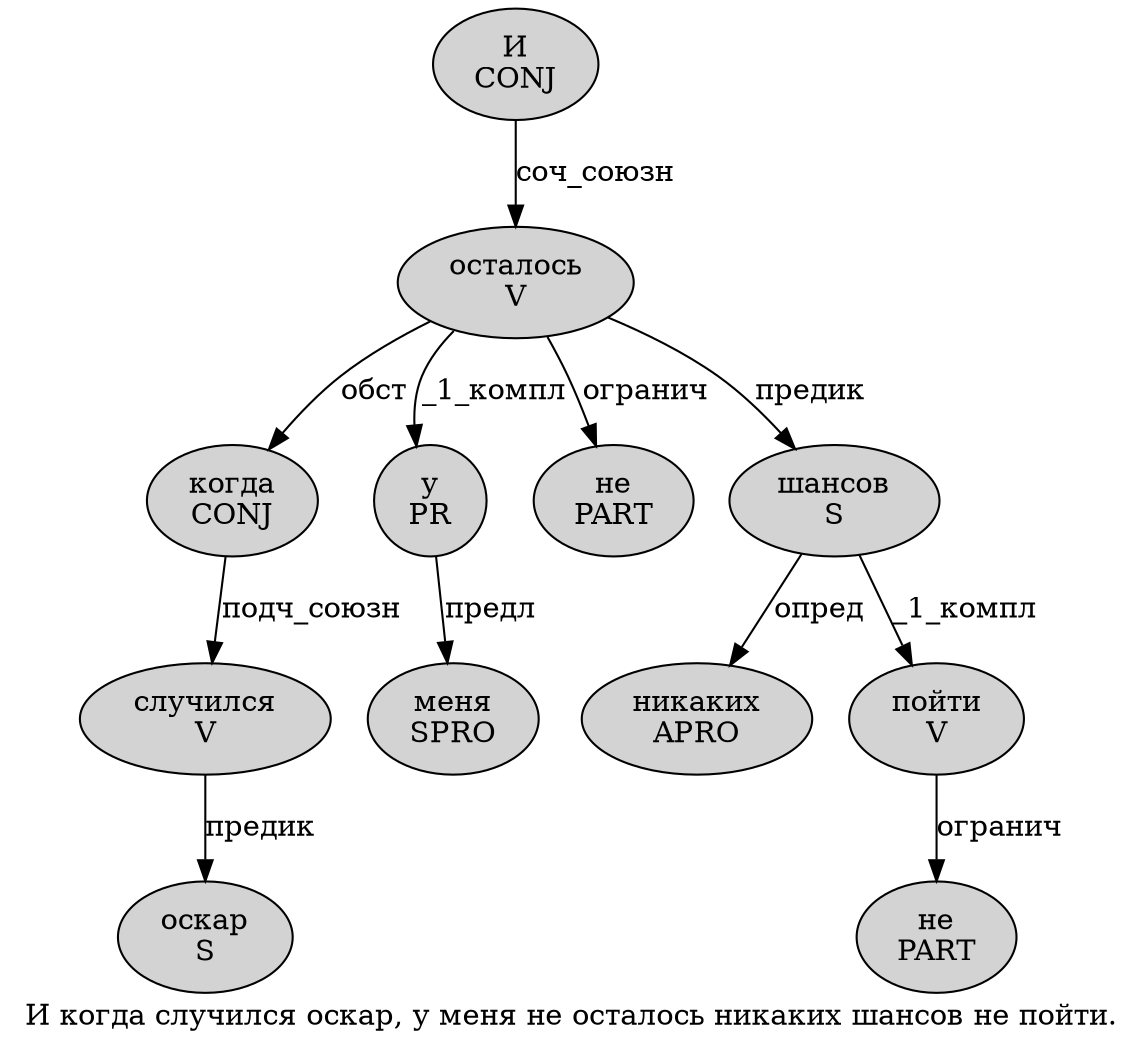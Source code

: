 digraph SENTENCE_4253 {
	graph [label="И когда случился оскар, у меня не осталось никаких шансов не пойти."]
	node [style=filled]
		0 [label="И
CONJ" color="" fillcolor=lightgray penwidth=1 shape=ellipse]
		1 [label="когда
CONJ" color="" fillcolor=lightgray penwidth=1 shape=ellipse]
		2 [label="случился
V" color="" fillcolor=lightgray penwidth=1 shape=ellipse]
		3 [label="оскар
S" color="" fillcolor=lightgray penwidth=1 shape=ellipse]
		5 [label="у
PR" color="" fillcolor=lightgray penwidth=1 shape=ellipse]
		6 [label="меня
SPRO" color="" fillcolor=lightgray penwidth=1 shape=ellipse]
		7 [label="не
PART" color="" fillcolor=lightgray penwidth=1 shape=ellipse]
		8 [label="осталось
V" color="" fillcolor=lightgray penwidth=1 shape=ellipse]
		9 [label="никаких
APRO" color="" fillcolor=lightgray penwidth=1 shape=ellipse]
		10 [label="шансов
S" color="" fillcolor=lightgray penwidth=1 shape=ellipse]
		11 [label="не
PART" color="" fillcolor=lightgray penwidth=1 shape=ellipse]
		12 [label="пойти
V" color="" fillcolor=lightgray penwidth=1 shape=ellipse]
			10 -> 9 [label="опред"]
			10 -> 12 [label="_1_компл"]
			8 -> 1 [label="обст"]
			8 -> 5 [label="_1_компл"]
			8 -> 7 [label="огранич"]
			8 -> 10 [label="предик"]
			5 -> 6 [label="предл"]
			0 -> 8 [label="соч_союзн"]
			1 -> 2 [label="подч_союзн"]
			2 -> 3 [label="предик"]
			12 -> 11 [label="огранич"]
}